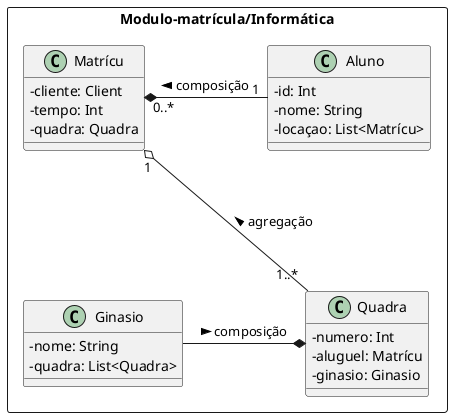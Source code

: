@startuml matriculaInformatica
skinparam ClassAttributeIconSize 0

package Modulo-matrícula/Informática <<Rectangle>> {

    class Aluno {
    - id: Int
    - nome: String
    - locaçao: List<Matrícu>
  }

  Aluno "1" -l--* "0..*" Matrícu: composição >

  class Matrícu {
    - cliente: Client
    - tempo: Int
    - quadra: Quadra
  }

  Matrícu "1" o--- "1..*" Quadra: < agregação

  class Quadra {
    - numero: Int
    - aluguel: Matrícu
    - ginasio: Ginasio
  }

  Quadra *-l- Ginasio: < composição

  class Ginasio {
    - nome: String
    - quadra: List<Quadra>
  }

}
@enduml